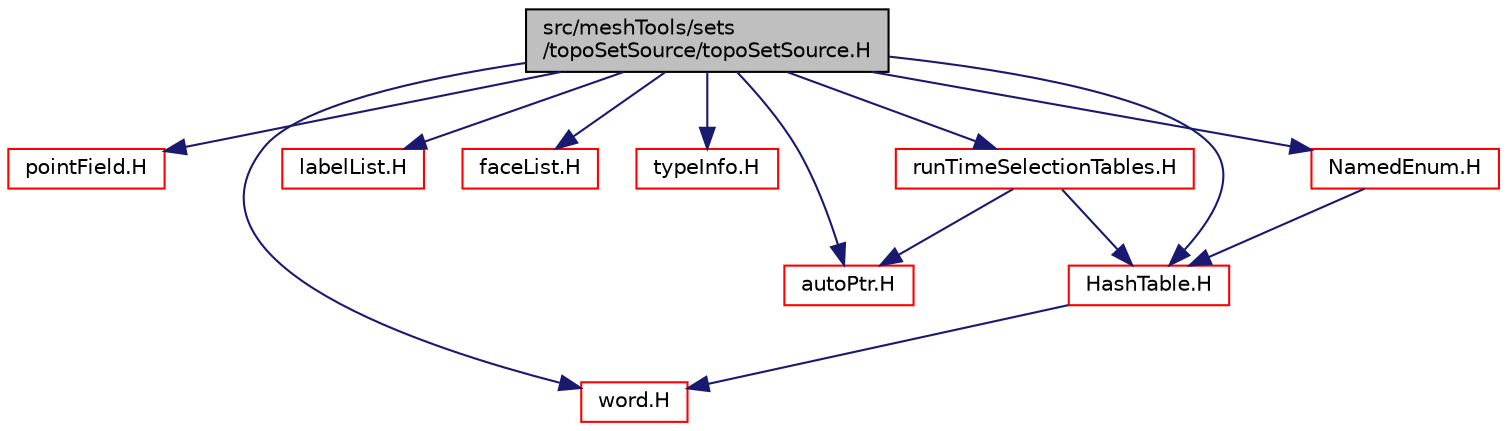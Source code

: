 digraph "src/meshTools/sets/topoSetSource/topoSetSource.H"
{
  bgcolor="transparent";
  edge [fontname="Helvetica",fontsize="10",labelfontname="Helvetica",labelfontsize="10"];
  node [fontname="Helvetica",fontsize="10",shape=record];
  Node1 [label="src/meshTools/sets\l/topoSetSource/topoSetSource.H",height=0.2,width=0.4,color="black", fillcolor="grey75", style="filled", fontcolor="black"];
  Node1 -> Node2 [color="midnightblue",fontsize="10",style="solid",fontname="Helvetica"];
  Node2 [label="pointField.H",height=0.2,width=0.4,color="red",URL="$a08946.html"];
  Node1 -> Node3 [color="midnightblue",fontsize="10",style="solid",fontname="Helvetica"];
  Node3 [label="word.H",height=0.2,width=0.4,color="red",URL="$a09173.html"];
  Node1 -> Node4 [color="midnightblue",fontsize="10",style="solid",fontname="Helvetica"];
  Node4 [label="labelList.H",height=0.2,width=0.4,color="red",URL="$a09054.html"];
  Node1 -> Node5 [color="midnightblue",fontsize="10",style="solid",fontname="Helvetica"];
  Node5 [label="faceList.H",height=0.2,width=0.4,color="red",URL="$a08706.html"];
  Node1 -> Node6 [color="midnightblue",fontsize="10",style="solid",fontname="Helvetica"];
  Node6 [label="typeInfo.H",height=0.2,width=0.4,color="red",URL="$a08025.html"];
  Node1 -> Node7 [color="midnightblue",fontsize="10",style="solid",fontname="Helvetica"];
  Node7 [label="runTimeSelectionTables.H",height=0.2,width=0.4,color="red",URL="$a08005.html",tooltip="Macros to ease declaration of run-time selection tables. "];
  Node7 -> Node8 [color="midnightblue",fontsize="10",style="solid",fontname="Helvetica"];
  Node8 [label="autoPtr.H",height=0.2,width=0.4,color="red",URL="$a08615.html"];
  Node7 -> Node9 [color="midnightblue",fontsize="10",style="solid",fontname="Helvetica"];
  Node9 [label="HashTable.H",height=0.2,width=0.4,color="red",URL="$a07738.html"];
  Node9 -> Node3 [color="midnightblue",fontsize="10",style="solid",fontname="Helvetica"];
  Node1 -> Node8 [color="midnightblue",fontsize="10",style="solid",fontname="Helvetica"];
  Node1 -> Node10 [color="midnightblue",fontsize="10",style="solid",fontname="Helvetica"];
  Node10 [label="NamedEnum.H",height=0.2,width=0.4,color="red",URL="$a07840.html"];
  Node10 -> Node9 [color="midnightblue",fontsize="10",style="solid",fontname="Helvetica"];
  Node1 -> Node9 [color="midnightblue",fontsize="10",style="solid",fontname="Helvetica"];
}
